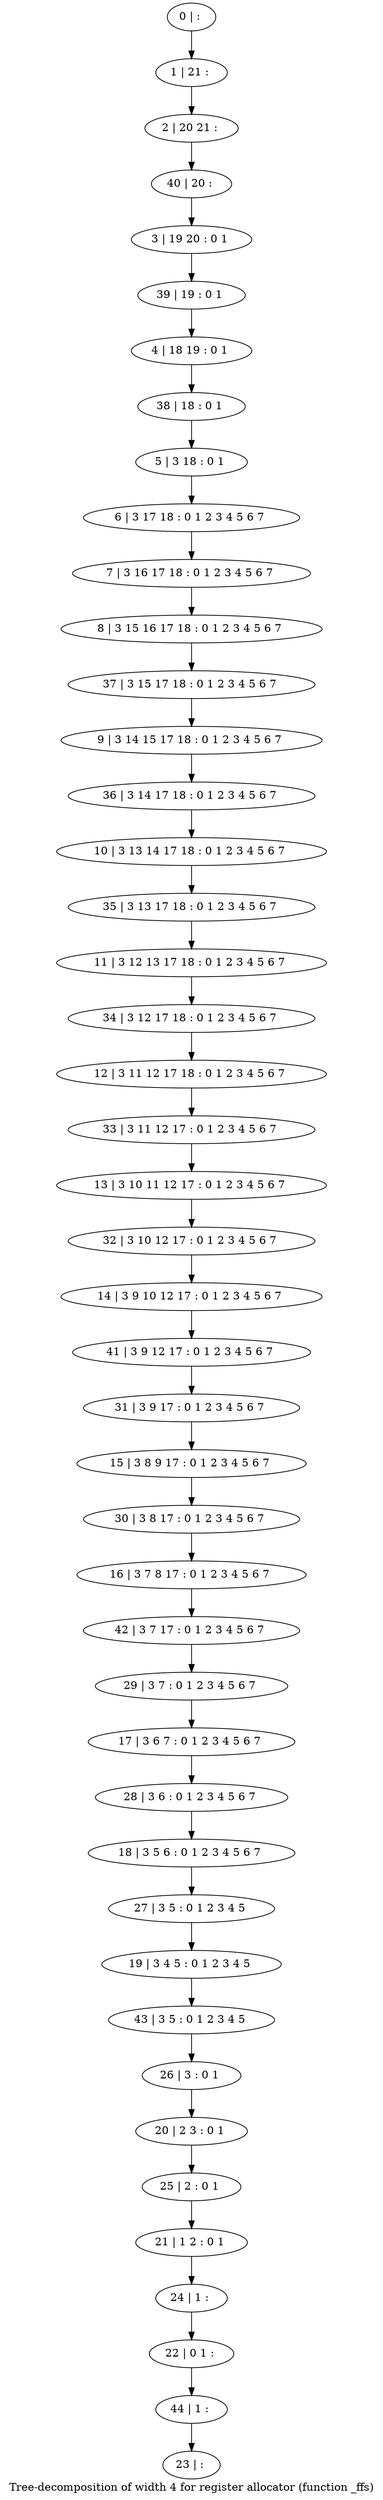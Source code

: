 digraph G {
graph [label="Tree-decomposition of width 4 for register allocator (function _ffs)"]
0[label="0 | : "];
1[label="1 | 21 : "];
2[label="2 | 20 21 : "];
3[label="3 | 19 20 : 0 1 "];
4[label="4 | 18 19 : 0 1 "];
5[label="5 | 3 18 : 0 1 "];
6[label="6 | 3 17 18 : 0 1 2 3 4 5 6 7 "];
7[label="7 | 3 16 17 18 : 0 1 2 3 4 5 6 7 "];
8[label="8 | 3 15 16 17 18 : 0 1 2 3 4 5 6 7 "];
9[label="9 | 3 14 15 17 18 : 0 1 2 3 4 5 6 7 "];
10[label="10 | 3 13 14 17 18 : 0 1 2 3 4 5 6 7 "];
11[label="11 | 3 12 13 17 18 : 0 1 2 3 4 5 6 7 "];
12[label="12 | 3 11 12 17 18 : 0 1 2 3 4 5 6 7 "];
13[label="13 | 3 10 11 12 17 : 0 1 2 3 4 5 6 7 "];
14[label="14 | 3 9 10 12 17 : 0 1 2 3 4 5 6 7 "];
15[label="15 | 3 8 9 17 : 0 1 2 3 4 5 6 7 "];
16[label="16 | 3 7 8 17 : 0 1 2 3 4 5 6 7 "];
17[label="17 | 3 6 7 : 0 1 2 3 4 5 6 7 "];
18[label="18 | 3 5 6 : 0 1 2 3 4 5 6 7 "];
19[label="19 | 3 4 5 : 0 1 2 3 4 5 "];
20[label="20 | 2 3 : 0 1 "];
21[label="21 | 1 2 : 0 1 "];
22[label="22 | 0 1 : "];
23[label="23 | : "];
24[label="24 | 1 : "];
25[label="25 | 2 : 0 1 "];
26[label="26 | 3 : 0 1 "];
27[label="27 | 3 5 : 0 1 2 3 4 5 "];
28[label="28 | 3 6 : 0 1 2 3 4 5 6 7 "];
29[label="29 | 3 7 : 0 1 2 3 4 5 6 7 "];
30[label="30 | 3 8 17 : 0 1 2 3 4 5 6 7 "];
31[label="31 | 3 9 17 : 0 1 2 3 4 5 6 7 "];
32[label="32 | 3 10 12 17 : 0 1 2 3 4 5 6 7 "];
33[label="33 | 3 11 12 17 : 0 1 2 3 4 5 6 7 "];
34[label="34 | 3 12 17 18 : 0 1 2 3 4 5 6 7 "];
35[label="35 | 3 13 17 18 : 0 1 2 3 4 5 6 7 "];
36[label="36 | 3 14 17 18 : 0 1 2 3 4 5 6 7 "];
37[label="37 | 3 15 17 18 : 0 1 2 3 4 5 6 7 "];
38[label="38 | 18 : 0 1 "];
39[label="39 | 19 : 0 1 "];
40[label="40 | 20 : "];
41[label="41 | 3 9 12 17 : 0 1 2 3 4 5 6 7 "];
42[label="42 | 3 7 17 : 0 1 2 3 4 5 6 7 "];
43[label="43 | 3 5 : 0 1 2 3 4 5 "];
44[label="44 | 1 : "];
0->1 ;
1->2 ;
5->6 ;
6->7 ;
7->8 ;
24->22 ;
21->24 ;
25->21 ;
20->25 ;
26->20 ;
27->19 ;
18->27 ;
28->18 ;
17->28 ;
29->17 ;
30->16 ;
15->30 ;
31->15 ;
32->14 ;
13->32 ;
33->13 ;
12->33 ;
34->12 ;
11->34 ;
35->11 ;
10->35 ;
36->10 ;
9->36 ;
37->9 ;
8->37 ;
38->5 ;
4->38 ;
39->4 ;
3->39 ;
40->3 ;
2->40 ;
41->31 ;
14->41 ;
42->29 ;
16->42 ;
43->26 ;
19->43 ;
44->23 ;
22->44 ;
}
